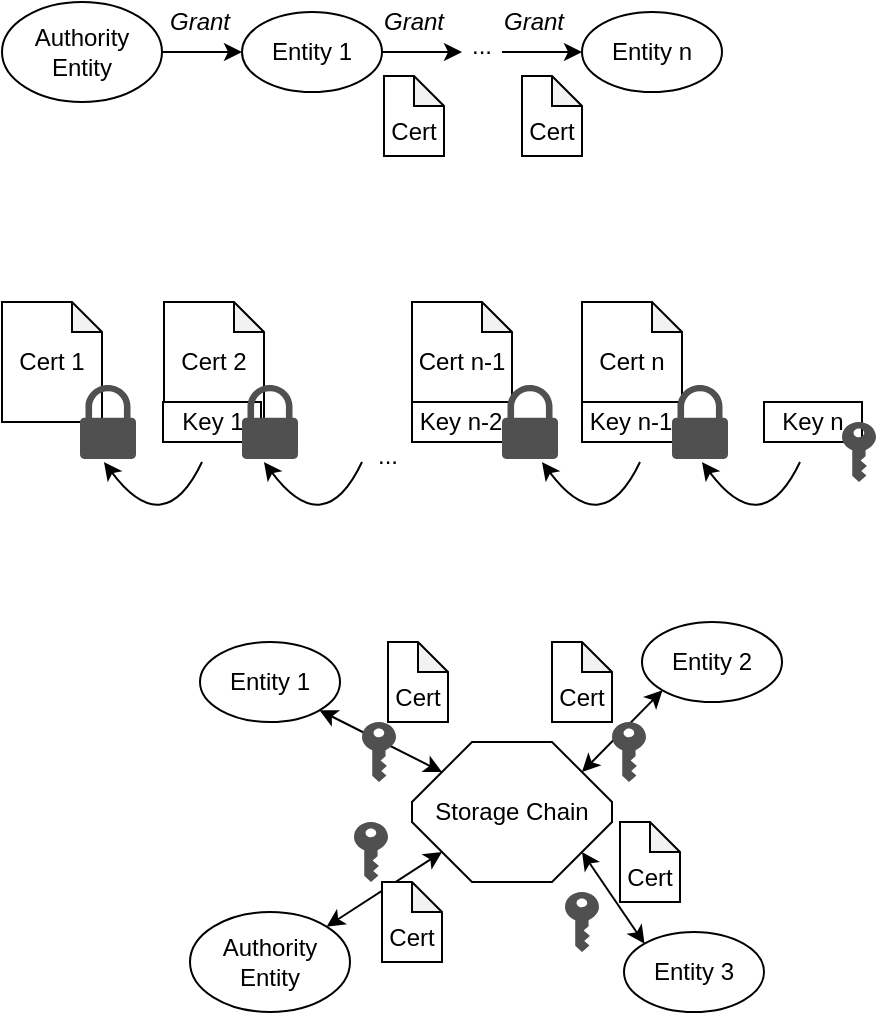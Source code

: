 <mxfile version="15.8.2" type="github">
  <diagram id="0TczY09dIJsgqQPIqadh" name="Page-1">
    <mxGraphModel dx="1018" dy="537" grid="1" gridSize="10" guides="1" tooltips="1" connect="1" arrows="1" fold="1" page="1" pageScale="1" pageWidth="850" pageHeight="1100" math="0" shadow="0">
      <root>
        <mxCell id="0" />
        <mxCell id="1" parent="0" />
        <mxCell id="RIr1uTYLNQnh8_1ja7Qw-29" value="Key n" style="rounded=0;whiteSpace=wrap;html=1;" vertex="1" parent="1">
          <mxGeometry x="511" y="420" width="49" height="20" as="geometry" />
        </mxCell>
        <mxCell id="RIr1uTYLNQnh8_1ja7Qw-1" value="Authority&lt;br&gt;Entity" style="ellipse;whiteSpace=wrap;html=1;" vertex="1" parent="1">
          <mxGeometry x="130" y="220" width="80" height="50" as="geometry" />
        </mxCell>
        <mxCell id="RIr1uTYLNQnh8_1ja7Qw-4" value="Entity 1" style="ellipse;whiteSpace=wrap;html=1;" vertex="1" parent="1">
          <mxGeometry x="250" y="225" width="70" height="40" as="geometry" />
        </mxCell>
        <mxCell id="RIr1uTYLNQnh8_1ja7Qw-5" value="Entity n" style="ellipse;whiteSpace=wrap;html=1;" vertex="1" parent="1">
          <mxGeometry x="420" y="225" width="70" height="40" as="geometry" />
        </mxCell>
        <mxCell id="RIr1uTYLNQnh8_1ja7Qw-6" value="" style="endArrow=classic;html=1;rounded=0;exitX=1;exitY=0.5;exitDx=0;exitDy=0;entryX=0;entryY=0.5;entryDx=0;entryDy=0;" edge="1" parent="1" source="RIr1uTYLNQnh8_1ja7Qw-1" target="RIr1uTYLNQnh8_1ja7Qw-4">
          <mxGeometry width="50" height="50" relative="1" as="geometry">
            <mxPoint x="400" y="340" as="sourcePoint" />
            <mxPoint x="450" y="290" as="targetPoint" />
          </mxGeometry>
        </mxCell>
        <mxCell id="RIr1uTYLNQnh8_1ja7Qw-7" value="&lt;i&gt;Grant&lt;/i&gt;" style="text;html=1;strokeColor=none;fillColor=none;align=center;verticalAlign=middle;whiteSpace=wrap;rounded=0;" vertex="1" parent="1">
          <mxGeometry x="199" y="220" width="60" height="20" as="geometry" />
        </mxCell>
        <mxCell id="RIr1uTYLNQnh8_1ja7Qw-9" value="" style="endArrow=classic;html=1;rounded=0;exitX=1;exitY=0.5;exitDx=0;exitDy=0;" edge="1" parent="1" source="RIr1uTYLNQnh8_1ja7Qw-4">
          <mxGeometry width="50" height="50" relative="1" as="geometry">
            <mxPoint x="220" y="255" as="sourcePoint" />
            <mxPoint x="360" y="245" as="targetPoint" />
          </mxGeometry>
        </mxCell>
        <mxCell id="RIr1uTYLNQnh8_1ja7Qw-10" value="" style="endArrow=classic;html=1;rounded=0;entryX=0;entryY=0.5;entryDx=0;entryDy=0;" edge="1" parent="1" target="RIr1uTYLNQnh8_1ja7Qw-5">
          <mxGeometry width="50" height="50" relative="1" as="geometry">
            <mxPoint x="380" y="245" as="sourcePoint" />
            <mxPoint x="330" y="255" as="targetPoint" />
          </mxGeometry>
        </mxCell>
        <mxCell id="RIr1uTYLNQnh8_1ja7Qw-12" value="..." style="text;html=1;strokeColor=none;fillColor=none;align=center;verticalAlign=middle;whiteSpace=wrap;rounded=0;" vertex="1" parent="1">
          <mxGeometry x="340" y="227" width="60" height="30" as="geometry" />
        </mxCell>
        <mxCell id="RIr1uTYLNQnh8_1ja7Qw-13" value="&lt;i&gt;Grant&lt;/i&gt;" style="text;html=1;strokeColor=none;fillColor=none;align=center;verticalAlign=middle;whiteSpace=wrap;rounded=0;" vertex="1" parent="1">
          <mxGeometry x="306" y="220" width="60" height="20" as="geometry" />
        </mxCell>
        <mxCell id="RIr1uTYLNQnh8_1ja7Qw-14" value="&lt;i&gt;Grant&lt;/i&gt;" style="text;html=1;strokeColor=none;fillColor=none;align=center;verticalAlign=middle;whiteSpace=wrap;rounded=0;" vertex="1" parent="1">
          <mxGeometry x="366" y="220" width="60" height="20" as="geometry" />
        </mxCell>
        <mxCell id="RIr1uTYLNQnh8_1ja7Qw-15" value="Cert 1" style="shape=note;whiteSpace=wrap;html=1;backgroundOutline=1;darkOpacity=0.05;size=15;" vertex="1" parent="1">
          <mxGeometry x="130" y="370" width="50" height="60" as="geometry" />
        </mxCell>
        <mxCell id="RIr1uTYLNQnh8_1ja7Qw-16" value="&lt;br&gt;Cert" style="shape=note;whiteSpace=wrap;html=1;backgroundOutline=1;darkOpacity=0.05;size=15;" vertex="1" parent="1">
          <mxGeometry x="321" y="257" width="30" height="40" as="geometry" />
        </mxCell>
        <mxCell id="RIr1uTYLNQnh8_1ja7Qw-17" value="&lt;br&gt;Cert" style="shape=note;whiteSpace=wrap;html=1;backgroundOutline=1;darkOpacity=0.05;size=15;" vertex="1" parent="1">
          <mxGeometry x="390" y="257" width="30" height="40" as="geometry" />
        </mxCell>
        <mxCell id="RIr1uTYLNQnh8_1ja7Qw-18" value="Cert 2" style="shape=note;whiteSpace=wrap;html=1;backgroundOutline=1;darkOpacity=0.05;size=15;" vertex="1" parent="1">
          <mxGeometry x="211" y="370" width="50" height="60" as="geometry" />
        </mxCell>
        <mxCell id="RIr1uTYLNQnh8_1ja7Qw-19" value="Cert n-1" style="shape=note;whiteSpace=wrap;html=1;backgroundOutline=1;darkOpacity=0.05;size=15;" vertex="1" parent="1">
          <mxGeometry x="335" y="370" width="50" height="60" as="geometry" />
        </mxCell>
        <mxCell id="RIr1uTYLNQnh8_1ja7Qw-20" value="Key 1" style="rounded=0;whiteSpace=wrap;html=1;" vertex="1" parent="1">
          <mxGeometry x="210.5" y="420" width="49" height="20" as="geometry" />
        </mxCell>
        <mxCell id="RIr1uTYLNQnh8_1ja7Qw-21" value="Key n-2" style="rounded=0;whiteSpace=wrap;html=1;" vertex="1" parent="1">
          <mxGeometry x="335" y="420" width="49" height="20" as="geometry" />
        </mxCell>
        <mxCell id="RIr1uTYLNQnh8_1ja7Qw-22" value="Cert n" style="shape=note;whiteSpace=wrap;html=1;backgroundOutline=1;darkOpacity=0.05;size=15;" vertex="1" parent="1">
          <mxGeometry x="420" y="370" width="50" height="60" as="geometry" />
        </mxCell>
        <mxCell id="RIr1uTYLNQnh8_1ja7Qw-23" value="Key n-1" style="rounded=0;whiteSpace=wrap;html=1;" vertex="1" parent="1">
          <mxGeometry x="420" y="420" width="49" height="20" as="geometry" />
        </mxCell>
        <mxCell id="RIr1uTYLNQnh8_1ja7Qw-24" value="" style="sketch=0;pointerEvents=1;shadow=0;dashed=0;html=1;strokeColor=none;fillColor=#505050;labelPosition=center;verticalLabelPosition=bottom;verticalAlign=top;outlineConnect=0;align=center;shape=mxgraph.office.security.lock_protected;" vertex="1" parent="1">
          <mxGeometry x="169" y="411.5" width="28" height="37" as="geometry" />
        </mxCell>
        <mxCell id="RIr1uTYLNQnh8_1ja7Qw-25" value="" style="sketch=0;pointerEvents=1;shadow=0;dashed=0;html=1;strokeColor=none;fillColor=#505050;labelPosition=center;verticalLabelPosition=bottom;verticalAlign=top;outlineConnect=0;align=center;shape=mxgraph.office.security.lock_protected;" vertex="1" parent="1">
          <mxGeometry x="250" y="411.5" width="28" height="37" as="geometry" />
        </mxCell>
        <mxCell id="RIr1uTYLNQnh8_1ja7Qw-26" value="" style="sketch=0;pointerEvents=1;shadow=0;dashed=0;html=1;strokeColor=none;fillColor=#505050;labelPosition=center;verticalLabelPosition=bottom;verticalAlign=top;outlineConnect=0;align=center;shape=mxgraph.office.security.lock_protected;" vertex="1" parent="1">
          <mxGeometry x="380" y="411.5" width="28" height="37" as="geometry" />
        </mxCell>
        <mxCell id="RIr1uTYLNQnh8_1ja7Qw-27" value="" style="sketch=0;pointerEvents=1;shadow=0;dashed=0;html=1;strokeColor=none;fillColor=#505050;labelPosition=center;verticalLabelPosition=bottom;verticalAlign=top;outlineConnect=0;align=center;shape=mxgraph.office.security.lock_protected;" vertex="1" parent="1">
          <mxGeometry x="465" y="411.5" width="28" height="37" as="geometry" />
        </mxCell>
        <mxCell id="RIr1uTYLNQnh8_1ja7Qw-28" value="" style="sketch=0;pointerEvents=1;shadow=0;dashed=0;html=1;strokeColor=none;fillColor=#505050;labelPosition=center;verticalLabelPosition=bottom;verticalAlign=top;outlineConnect=0;align=center;shape=mxgraph.office.security.key_permissions;" vertex="1" parent="1">
          <mxGeometry x="550" y="430" width="17" height="30" as="geometry" />
        </mxCell>
        <mxCell id="RIr1uTYLNQnh8_1ja7Qw-33" value="" style="curved=1;endArrow=classic;html=1;rounded=0;" edge="1" parent="1">
          <mxGeometry width="50" height="50" relative="1" as="geometry">
            <mxPoint x="230" y="450" as="sourcePoint" />
            <mxPoint x="181" y="450" as="targetPoint" />
            <Array as="points">
              <mxPoint x="211" y="490" />
            </Array>
          </mxGeometry>
        </mxCell>
        <mxCell id="RIr1uTYLNQnh8_1ja7Qw-34" value="" style="curved=1;endArrow=classic;html=1;rounded=0;" edge="1" parent="1">
          <mxGeometry width="50" height="50" relative="1" as="geometry">
            <mxPoint x="449" y="450" as="sourcePoint" />
            <mxPoint x="400" y="450" as="targetPoint" />
            <Array as="points">
              <mxPoint x="430" y="490" />
            </Array>
          </mxGeometry>
        </mxCell>
        <mxCell id="RIr1uTYLNQnh8_1ja7Qw-35" value="" style="curved=1;endArrow=classic;html=1;rounded=0;" edge="1" parent="1">
          <mxGeometry width="50" height="50" relative="1" as="geometry">
            <mxPoint x="529" y="450" as="sourcePoint" />
            <mxPoint x="480" y="450" as="targetPoint" />
            <Array as="points">
              <mxPoint x="510" y="490" />
            </Array>
          </mxGeometry>
        </mxCell>
        <mxCell id="RIr1uTYLNQnh8_1ja7Qw-36" value="" style="curved=1;endArrow=classic;html=1;rounded=0;" edge="1" parent="1">
          <mxGeometry width="50" height="50" relative="1" as="geometry">
            <mxPoint x="310" y="450" as="sourcePoint" />
            <mxPoint x="261" y="450" as="targetPoint" />
            <Array as="points">
              <mxPoint x="291" y="490" />
            </Array>
          </mxGeometry>
        </mxCell>
        <mxCell id="RIr1uTYLNQnh8_1ja7Qw-37" value="..." style="text;html=1;strokeColor=none;fillColor=none;align=center;verticalAlign=middle;whiteSpace=wrap;rounded=0;" vertex="1" parent="1">
          <mxGeometry x="293" y="432" width="60" height="30" as="geometry" />
        </mxCell>
        <mxCell id="RIr1uTYLNQnh8_1ja7Qw-38" value="Storage Chain" style="whiteSpace=wrap;html=1;shape=mxgraph.basic.octagon2;align=center;verticalAlign=middle;dx=15;" vertex="1" parent="1">
          <mxGeometry x="335" y="590" width="100" height="70" as="geometry" />
        </mxCell>
        <mxCell id="RIr1uTYLNQnh8_1ja7Qw-39" value="Authority&lt;br&gt;Entity" style="ellipse;whiteSpace=wrap;html=1;" vertex="1" parent="1">
          <mxGeometry x="224" y="675" width="80" height="50" as="geometry" />
        </mxCell>
        <mxCell id="RIr1uTYLNQnh8_1ja7Qw-40" value="Entity 1" style="ellipse;whiteSpace=wrap;html=1;" vertex="1" parent="1">
          <mxGeometry x="229" y="540" width="70" height="40" as="geometry" />
        </mxCell>
        <mxCell id="RIr1uTYLNQnh8_1ja7Qw-41" value="Entity 2" style="ellipse;whiteSpace=wrap;html=1;" vertex="1" parent="1">
          <mxGeometry x="450" y="530" width="70" height="40" as="geometry" />
        </mxCell>
        <mxCell id="RIr1uTYLNQnh8_1ja7Qw-42" value="Entity 3" style="ellipse;whiteSpace=wrap;html=1;" vertex="1" parent="1">
          <mxGeometry x="441" y="685" width="70" height="40" as="geometry" />
        </mxCell>
        <mxCell id="RIr1uTYLNQnh8_1ja7Qw-48" value="" style="endArrow=classic;startArrow=classic;html=1;rounded=0;entryX=1;entryY=1;entryDx=0;entryDy=0;exitX=0;exitY=0;exitDx=15;exitDy=15;exitPerimeter=0;" edge="1" parent="1" source="RIr1uTYLNQnh8_1ja7Qw-38" target="RIr1uTYLNQnh8_1ja7Qw-40">
          <mxGeometry width="50" height="50" relative="1" as="geometry">
            <mxPoint x="250" y="650" as="sourcePoint" />
            <mxPoint x="300" y="600" as="targetPoint" />
          </mxGeometry>
        </mxCell>
        <mxCell id="RIr1uTYLNQnh8_1ja7Qw-49" value="" style="endArrow=classic;startArrow=classic;html=1;rounded=0;entryX=1;entryY=0;entryDx=0;entryDy=0;exitX=0;exitY=0;exitDx=15;exitDy=55;exitPerimeter=0;" edge="1" parent="1" source="RIr1uTYLNQnh8_1ja7Qw-38" target="RIr1uTYLNQnh8_1ja7Qw-39">
          <mxGeometry width="50" height="50" relative="1" as="geometry">
            <mxPoint x="360" y="615" as="sourcePoint" />
            <mxPoint x="329.249" y="584.142" as="targetPoint" />
          </mxGeometry>
        </mxCell>
        <mxCell id="RIr1uTYLNQnh8_1ja7Qw-50" value="" style="endArrow=classic;startArrow=classic;html=1;rounded=0;entryX=0;entryY=0;entryDx=85;entryDy=15;exitX=0;exitY=1;exitDx=0;exitDy=0;entryPerimeter=0;" edge="1" parent="1" source="RIr1uTYLNQnh8_1ja7Qw-41" target="RIr1uTYLNQnh8_1ja7Qw-38">
          <mxGeometry width="50" height="50" relative="1" as="geometry">
            <mxPoint x="360" y="655" as="sourcePoint" />
            <mxPoint x="337.284" y="687.322" as="targetPoint" />
          </mxGeometry>
        </mxCell>
        <mxCell id="RIr1uTYLNQnh8_1ja7Qw-51" value="" style="endArrow=classic;startArrow=classic;html=1;rounded=0;entryX=0;entryY=0;entryDx=85;entryDy=55;exitX=0;exitY=0;exitDx=0;exitDy=0;entryPerimeter=0;" edge="1" parent="1" source="RIr1uTYLNQnh8_1ja7Qw-42" target="RIr1uTYLNQnh8_1ja7Qw-38">
          <mxGeometry width="50" height="50" relative="1" as="geometry">
            <mxPoint x="440.251" y="584.142" as="sourcePoint" />
            <mxPoint x="430" y="615" as="targetPoint" />
          </mxGeometry>
        </mxCell>
        <mxCell id="RIr1uTYLNQnh8_1ja7Qw-52" value="&lt;br&gt;Cert" style="shape=note;whiteSpace=wrap;html=1;backgroundOutline=1;darkOpacity=0.05;size=15;" vertex="1" parent="1">
          <mxGeometry x="323" y="540" width="30" height="40" as="geometry" />
        </mxCell>
        <mxCell id="RIr1uTYLNQnh8_1ja7Qw-54" value="&lt;br&gt;Cert" style="shape=note;whiteSpace=wrap;html=1;backgroundOutline=1;darkOpacity=0.05;size=15;" vertex="1" parent="1">
          <mxGeometry x="320" y="660" width="30" height="40" as="geometry" />
        </mxCell>
        <mxCell id="RIr1uTYLNQnh8_1ja7Qw-55" value="&lt;br&gt;Cert" style="shape=note;whiteSpace=wrap;html=1;backgroundOutline=1;darkOpacity=0.05;size=15;" vertex="1" parent="1">
          <mxGeometry x="439" y="630" width="30" height="40" as="geometry" />
        </mxCell>
        <mxCell id="RIr1uTYLNQnh8_1ja7Qw-56" value="&lt;br&gt;Cert" style="shape=note;whiteSpace=wrap;html=1;backgroundOutline=1;darkOpacity=0.05;size=15;" vertex="1" parent="1">
          <mxGeometry x="405" y="540" width="30" height="40" as="geometry" />
        </mxCell>
        <mxCell id="RIr1uTYLNQnh8_1ja7Qw-57" value="" style="sketch=0;pointerEvents=1;shadow=0;dashed=0;html=1;strokeColor=none;fillColor=#505050;labelPosition=center;verticalLabelPosition=bottom;verticalAlign=top;outlineConnect=0;align=center;shape=mxgraph.office.security.key_permissions;" vertex="1" parent="1">
          <mxGeometry x="310" y="580" width="17" height="30" as="geometry" />
        </mxCell>
        <mxCell id="RIr1uTYLNQnh8_1ja7Qw-58" value="" style="sketch=0;pointerEvents=1;shadow=0;dashed=0;html=1;strokeColor=none;fillColor=#505050;labelPosition=center;verticalLabelPosition=bottom;verticalAlign=top;outlineConnect=0;align=center;shape=mxgraph.office.security.key_permissions;" vertex="1" parent="1">
          <mxGeometry x="306" y="630" width="17" height="30" as="geometry" />
        </mxCell>
        <mxCell id="RIr1uTYLNQnh8_1ja7Qw-59" value="" style="sketch=0;pointerEvents=1;shadow=0;dashed=0;html=1;strokeColor=none;fillColor=#505050;labelPosition=center;verticalLabelPosition=bottom;verticalAlign=top;outlineConnect=0;align=center;shape=mxgraph.office.security.key_permissions;" vertex="1" parent="1">
          <mxGeometry x="435" y="580" width="17" height="30" as="geometry" />
        </mxCell>
        <mxCell id="RIr1uTYLNQnh8_1ja7Qw-60" value="" style="sketch=0;pointerEvents=1;shadow=0;dashed=0;html=1;strokeColor=none;fillColor=#505050;labelPosition=center;verticalLabelPosition=bottom;verticalAlign=top;outlineConnect=0;align=center;shape=mxgraph.office.security.key_permissions;" vertex="1" parent="1">
          <mxGeometry x="411.5" y="665" width="17" height="30" as="geometry" />
        </mxCell>
      </root>
    </mxGraphModel>
  </diagram>
</mxfile>
